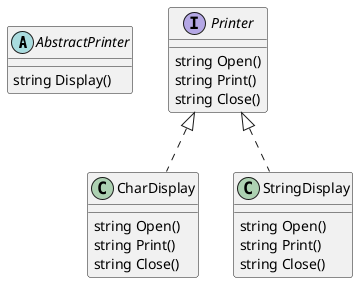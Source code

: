 @startuml

abstract class AbstractPrinter {
    string Display()
}

interface Printer {
    string Open()
    string Print()
    string Close()
}

class CharDisplay {
    string Open()
    string Print()
    string Close()
}

class StringDisplay {
    string Open()
    string Print()
    string Close()
}

Printer <|.. CharDisplay
Printer <|.. StringDisplay

@enduml